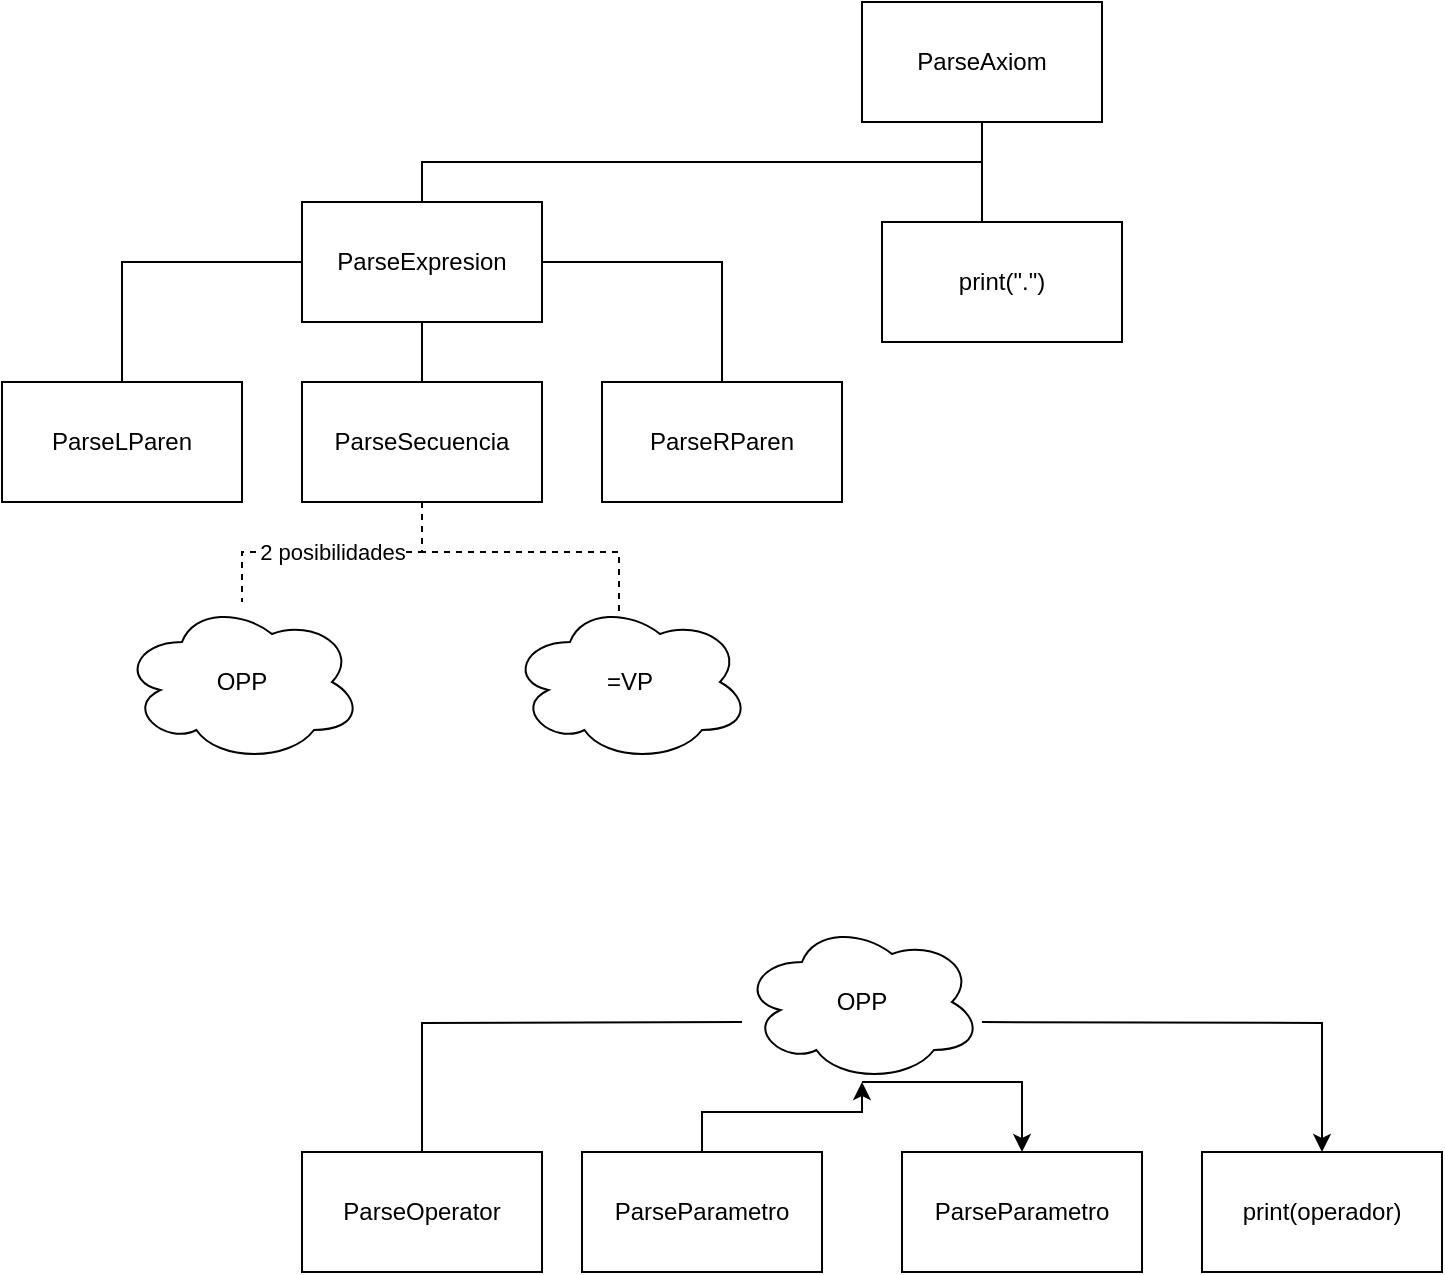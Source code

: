 <mxfile version="24.0.6" type="device">
  <diagram name="Página-1" id="iAV2FP48sQ9u86RexbNj">
    <mxGraphModel dx="1904" dy="663" grid="1" gridSize="10" guides="1" tooltips="1" connect="1" arrows="1" fold="1" page="1" pageScale="1" pageWidth="827" pageHeight="1169" math="0" shadow="0">
      <root>
        <mxCell id="0" />
        <mxCell id="1" parent="0" />
        <mxCell id="AjmIL7t-y6AQojZECjcP-7" value="" style="edgeStyle=orthogonalEdgeStyle;rounded=0;orthogonalLoop=1;jettySize=auto;html=1;endArrow=none;endFill=0;" edge="1" parent="1">
          <mxGeometry relative="1" as="geometry">
            <mxPoint x="440" y="110" as="sourcePoint" />
            <mxPoint x="500.004" y="199.97" as="targetPoint" />
            <Array as="points">
              <mxPoint x="440" y="200" />
            </Array>
          </mxGeometry>
        </mxCell>
        <mxCell id="AjmIL7t-y6AQojZECjcP-1" value="ParseAxiom" style="rounded=0;whiteSpace=wrap;html=1;" vertex="1" parent="1">
          <mxGeometry x="380" y="50" width="120" height="60" as="geometry" />
        </mxCell>
        <mxCell id="AjmIL7t-y6AQojZECjcP-9" value="" style="edgeStyle=orthogonalEdgeStyle;rounded=0;orthogonalLoop=1;jettySize=auto;html=1;endArrow=none;endFill=0;" edge="1" parent="1" source="AjmIL7t-y6AQojZECjcP-2" target="AjmIL7t-y6AQojZECjcP-1">
          <mxGeometry relative="1" as="geometry">
            <Array as="points">
              <mxPoint x="160" y="130" />
              <mxPoint x="440" y="130" />
            </Array>
          </mxGeometry>
        </mxCell>
        <mxCell id="AjmIL7t-y6AQojZECjcP-11" value="" style="edgeStyle=orthogonalEdgeStyle;rounded=0;orthogonalLoop=1;jettySize=auto;html=1;endArrow=none;endFill=0;" edge="1" parent="1" source="AjmIL7t-y6AQojZECjcP-2" target="AjmIL7t-y6AQojZECjcP-5">
          <mxGeometry relative="1" as="geometry" />
        </mxCell>
        <mxCell id="AjmIL7t-y6AQojZECjcP-13" style="edgeStyle=orthogonalEdgeStyle;rounded=0;orthogonalLoop=1;jettySize=auto;html=1;entryX=0.5;entryY=0;entryDx=0;entryDy=0;endArrow=none;endFill=0;" edge="1" parent="1" source="AjmIL7t-y6AQojZECjcP-2" target="AjmIL7t-y6AQojZECjcP-6">
          <mxGeometry relative="1" as="geometry" />
        </mxCell>
        <mxCell id="AjmIL7t-y6AQojZECjcP-14" style="edgeStyle=orthogonalEdgeStyle;rounded=0;orthogonalLoop=1;jettySize=auto;html=1;entryX=0.5;entryY=0;entryDx=0;entryDy=0;endArrow=none;endFill=0;" edge="1" parent="1" source="AjmIL7t-y6AQojZECjcP-2" target="AjmIL7t-y6AQojZECjcP-4">
          <mxGeometry relative="1" as="geometry">
            <mxPoint x="10" y="230" as="targetPoint" />
          </mxGeometry>
        </mxCell>
        <mxCell id="AjmIL7t-y6AQojZECjcP-2" value="ParseExpresion" style="rounded=0;whiteSpace=wrap;html=1;" vertex="1" parent="1">
          <mxGeometry x="100" y="150" width="120" height="60" as="geometry" />
        </mxCell>
        <mxCell id="AjmIL7t-y6AQojZECjcP-3" value="print(&quot;.&quot;)" style="rounded=0;whiteSpace=wrap;html=1;" vertex="1" parent="1">
          <mxGeometry x="390" y="160" width="120" height="60" as="geometry" />
        </mxCell>
        <mxCell id="AjmIL7t-y6AQojZECjcP-4" value="ParseLParen" style="rounded=0;whiteSpace=wrap;html=1;" vertex="1" parent="1">
          <mxGeometry x="-50" y="240" width="120" height="60" as="geometry" />
        </mxCell>
        <mxCell id="AjmIL7t-y6AQojZECjcP-17" value="2 posibilidades" style="edgeStyle=orthogonalEdgeStyle;rounded=0;orthogonalLoop=1;jettySize=auto;html=1;endArrow=none;endFill=0;dashed=1;" edge="1" parent="1" source="AjmIL7t-y6AQojZECjcP-5" target="AjmIL7t-y6AQojZECjcP-22">
          <mxGeometry relative="1" as="geometry">
            <mxPoint x="80" y="350" as="targetPoint" />
          </mxGeometry>
        </mxCell>
        <mxCell id="AjmIL7t-y6AQojZECjcP-5" value="ParseSecuencia" style="rounded=0;whiteSpace=wrap;html=1;" vertex="1" parent="1">
          <mxGeometry x="100" y="240" width="120" height="60" as="geometry" />
        </mxCell>
        <mxCell id="AjmIL7t-y6AQojZECjcP-6" value="ParseRParen" style="rounded=0;whiteSpace=wrap;html=1;" vertex="1" parent="1">
          <mxGeometry x="250" y="240" width="120" height="60" as="geometry" />
        </mxCell>
        <mxCell id="AjmIL7t-y6AQojZECjcP-18" style="edgeStyle=orthogonalEdgeStyle;rounded=0;orthogonalLoop=1;jettySize=auto;html=1;entryX=0.454;entryY=0.062;entryDx=0;entryDy=0;entryPerimeter=0;endArrow=none;endFill=0;dashed=1;" edge="1" parent="1" source="AjmIL7t-y6AQojZECjcP-5" target="AjmIL7t-y6AQojZECjcP-21">
          <mxGeometry relative="1" as="geometry">
            <mxPoint x="256.48" y="350.12" as="targetPoint" />
          </mxGeometry>
        </mxCell>
        <mxCell id="AjmIL7t-y6AQojZECjcP-21" value="=VP" style="ellipse;shape=cloud;whiteSpace=wrap;html=1;" vertex="1" parent="1">
          <mxGeometry x="204" y="350" width="120" height="80" as="geometry" />
        </mxCell>
        <mxCell id="AjmIL7t-y6AQojZECjcP-22" value="OPP" style="ellipse;shape=cloud;whiteSpace=wrap;html=1;" vertex="1" parent="1">
          <mxGeometry x="10" y="350" width="120" height="80" as="geometry" />
        </mxCell>
        <mxCell id="AjmIL7t-y6AQojZECjcP-25" style="edgeStyle=orthogonalEdgeStyle;rounded=0;orthogonalLoop=1;jettySize=auto;html=1;entryX=0.5;entryY=0;entryDx=0;entryDy=0;endArrow=none;endFill=0;" edge="1" parent="1" target="AjmIL7t-y6AQojZECjcP-27">
          <mxGeometry relative="1" as="geometry">
            <mxPoint x="230" y="610" as="targetPoint" />
            <mxPoint x="320" y="560.034" as="sourcePoint" />
          </mxGeometry>
        </mxCell>
        <mxCell id="AjmIL7t-y6AQojZECjcP-31" value="" style="edgeStyle=orthogonalEdgeStyle;rounded=0;orthogonalLoop=1;jettySize=auto;html=1;" edge="1" parent="1" target="AjmIL7t-y6AQojZECjcP-30">
          <mxGeometry relative="1" as="geometry">
            <mxPoint x="440.0" y="560.034" as="sourcePoint" />
          </mxGeometry>
        </mxCell>
        <mxCell id="AjmIL7t-y6AQojZECjcP-27" value="ParseOperator" style="rounded=0;whiteSpace=wrap;html=1;" vertex="1" parent="1">
          <mxGeometry x="100" y="625" width="120" height="60" as="geometry" />
        </mxCell>
        <mxCell id="AjmIL7t-y6AQojZECjcP-37" style="edgeStyle=orthogonalEdgeStyle;rounded=0;orthogonalLoop=1;jettySize=auto;html=1;" edge="1" parent="1" source="AjmIL7t-y6AQojZECjcP-28" target="AjmIL7t-y6AQojZECjcP-32">
          <mxGeometry relative="1" as="geometry" />
        </mxCell>
        <mxCell id="AjmIL7t-y6AQojZECjcP-28" value="ParseParametro" style="rounded=0;whiteSpace=wrap;html=1;" vertex="1" parent="1">
          <mxGeometry x="240" y="625" width="120" height="60" as="geometry" />
        </mxCell>
        <mxCell id="AjmIL7t-y6AQojZECjcP-29" value="ParseParametro" style="rounded=0;whiteSpace=wrap;html=1;" vertex="1" parent="1">
          <mxGeometry x="400" y="625" width="120" height="60" as="geometry" />
        </mxCell>
        <mxCell id="AjmIL7t-y6AQojZECjcP-30" value="print(operador)" style="rounded=0;whiteSpace=wrap;html=1;" vertex="1" parent="1">
          <mxGeometry x="550" y="625" width="120" height="60" as="geometry" />
        </mxCell>
        <mxCell id="AjmIL7t-y6AQojZECjcP-35" style="edgeStyle=orthogonalEdgeStyle;rounded=0;orthogonalLoop=1;jettySize=auto;html=1;" edge="1" parent="1" source="AjmIL7t-y6AQojZECjcP-32" target="AjmIL7t-y6AQojZECjcP-29">
          <mxGeometry relative="1" as="geometry">
            <Array as="points">
              <mxPoint x="460" y="590" />
            </Array>
          </mxGeometry>
        </mxCell>
        <mxCell id="AjmIL7t-y6AQojZECjcP-32" value="OPP" style="ellipse;shape=cloud;whiteSpace=wrap;html=1;" vertex="1" parent="1">
          <mxGeometry x="320" y="510" width="120" height="80" as="geometry" />
        </mxCell>
      </root>
    </mxGraphModel>
  </diagram>
</mxfile>
